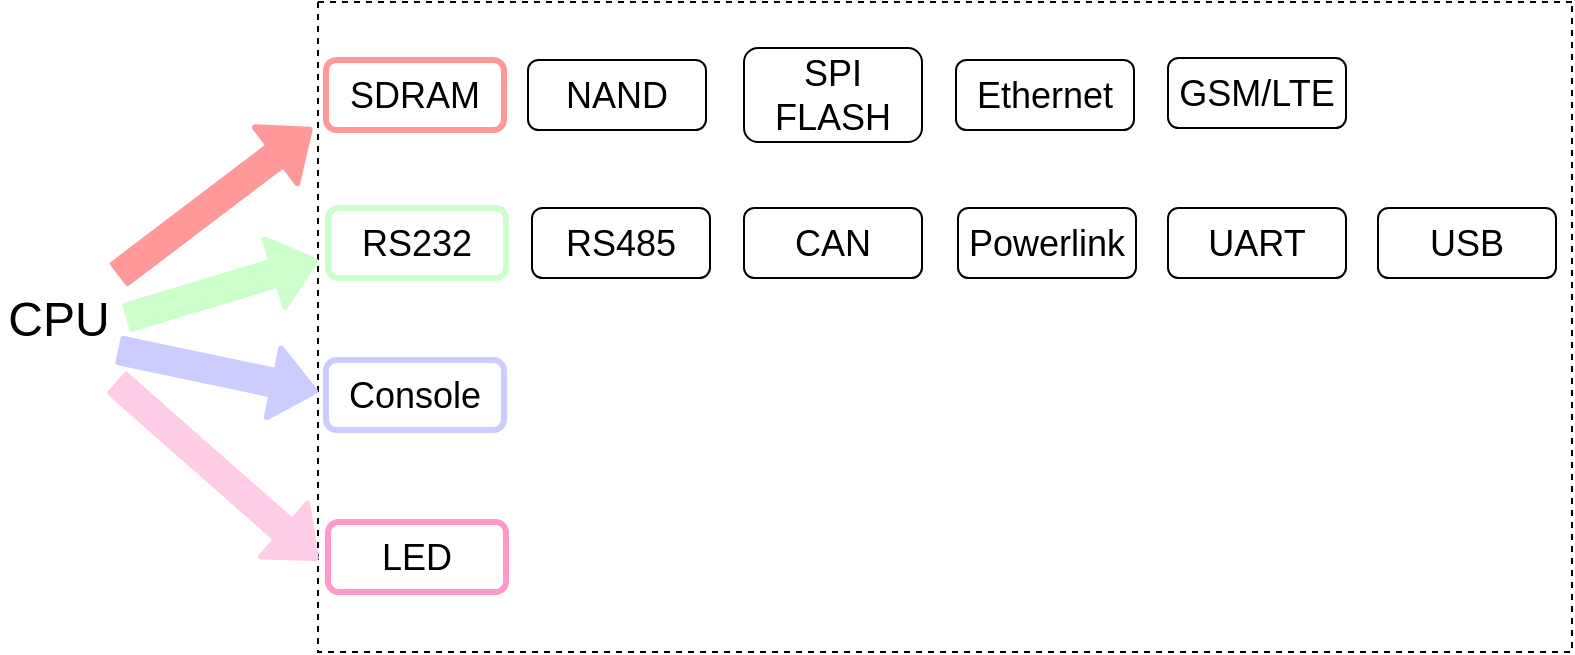 <mxfile version="14.8.3" type="github">
  <diagram id="prtHgNgQTEPvFCAcTncT" name="Page-1">
    <mxGraphModel dx="1038" dy="580" grid="0" gridSize="10" guides="1" tooltips="1" connect="1" arrows="1" fold="1" page="1" pageScale="1" pageWidth="827" pageHeight="1169" math="0" shadow="0">
      <root>
        <mxCell id="0" />
        <mxCell id="1" parent="0" />
        <mxCell id="QDorUryuChpiPlYEP7EL-2" value="&lt;font style=&quot;font-size: 24px&quot;&gt;CPU&lt;/font&gt;" style="rounded=1;whiteSpace=wrap;html=1;strokeWidth=0;opacity=0;" vertex="1" parent="1">
          <mxGeometry x="17" y="261" width="59" height="60" as="geometry" />
        </mxCell>
        <mxCell id="QDorUryuChpiPlYEP7EL-5" value="&lt;font style=&quot;font-size: 18px&quot;&gt;Console&lt;/font&gt;" style="rounded=1;whiteSpace=wrap;html=1;strokeWidth=3;strokeColor=#CCCCFF;" vertex="1" parent="1">
          <mxGeometry x="180" y="311" width="89" height="35" as="geometry" />
        </mxCell>
        <mxCell id="QDorUryuChpiPlYEP7EL-15" value="" style="swimlane;startSize=0;dashed=1;" vertex="1" parent="1">
          <mxGeometry x="176" y="132" width="627" height="325" as="geometry" />
        </mxCell>
        <mxCell id="QDorUryuChpiPlYEP7EL-16" value="&lt;font style=&quot;font-size: 18px&quot;&gt;LED&lt;/font&gt;" style="rounded=1;whiteSpace=wrap;html=1;strokeWidth=3;strokeColor=#FF99CC;" vertex="1" parent="QDorUryuChpiPlYEP7EL-15">
          <mxGeometry x="5" y="260" width="89" height="35" as="geometry" />
        </mxCell>
        <mxCell id="QDorUryuChpiPlYEP7EL-17" value="&lt;span style=&quot;font-size: 18px&quot;&gt;CAN&lt;/span&gt;" style="rounded=1;whiteSpace=wrap;html=1;strokeWidth=1;" vertex="1" parent="QDorUryuChpiPlYEP7EL-15">
          <mxGeometry x="213" y="103" width="89" height="35" as="geometry" />
        </mxCell>
        <mxCell id="QDorUryuChpiPlYEP7EL-18" value="&lt;span style=&quot;font-size: 18px&quot;&gt;RS232&lt;/span&gt;" style="rounded=1;whiteSpace=wrap;html=1;strokeWidth=3;strokeColor=#CCFFCC;" vertex="1" parent="QDorUryuChpiPlYEP7EL-15">
          <mxGeometry x="5" y="103" width="89" height="35" as="geometry" />
        </mxCell>
        <mxCell id="QDorUryuChpiPlYEP7EL-19" value="&lt;span style=&quot;font-size: 18px&quot;&gt;RS485&lt;/span&gt;" style="rounded=1;whiteSpace=wrap;html=1;strokeWidth=1;" vertex="1" parent="QDorUryuChpiPlYEP7EL-15">
          <mxGeometry x="107" y="103" width="89" height="35" as="geometry" />
        </mxCell>
        <mxCell id="QDorUryuChpiPlYEP7EL-20" value="&lt;span style=&quot;font-size: 18px&quot;&gt;Powerlink&lt;/span&gt;" style="rounded=1;whiteSpace=wrap;html=1;strokeWidth=1;" vertex="1" parent="QDorUryuChpiPlYEP7EL-15">
          <mxGeometry x="320" y="103" width="89" height="35" as="geometry" />
        </mxCell>
        <mxCell id="QDorUryuChpiPlYEP7EL-21" value="&lt;span style=&quot;font-size: 18px&quot;&gt;UART&lt;/span&gt;" style="rounded=1;whiteSpace=wrap;html=1;strokeWidth=1;" vertex="1" parent="QDorUryuChpiPlYEP7EL-15">
          <mxGeometry x="425" y="103" width="89" height="35" as="geometry" />
        </mxCell>
        <mxCell id="QDorUryuChpiPlYEP7EL-22" value="&lt;span style=&quot;font-size: 18px&quot;&gt;USB&lt;/span&gt;" style="rounded=1;whiteSpace=wrap;html=1;strokeWidth=1;" vertex="1" parent="QDorUryuChpiPlYEP7EL-15">
          <mxGeometry x="530" y="103" width="89" height="35" as="geometry" />
        </mxCell>
        <mxCell id="QDorUryuChpiPlYEP7EL-30" value="&lt;span style=&quot;font-size: 18px&quot;&gt;GSM/LTE&lt;/span&gt;" style="rounded=1;whiteSpace=wrap;html=1;strokeWidth=1;" vertex="1" parent="QDorUryuChpiPlYEP7EL-15">
          <mxGeometry x="425" y="28" width="89" height="35" as="geometry" />
        </mxCell>
        <mxCell id="QDorUryuChpiPlYEP7EL-23" value="&lt;span style=&quot;font-size: 18px&quot;&gt;SDRAM&lt;/span&gt;" style="rounded=1;whiteSpace=wrap;html=1;strokeWidth=3;strokeColor=#FF9999;" vertex="1" parent="1">
          <mxGeometry x="180" y="161" width="89" height="35" as="geometry" />
        </mxCell>
        <mxCell id="QDorUryuChpiPlYEP7EL-24" value="&lt;span style=&quot;font-size: 18px&quot;&gt;NAND&lt;/span&gt;" style="rounded=1;whiteSpace=wrap;html=1;strokeWidth=1;" vertex="1" parent="1">
          <mxGeometry x="281" y="161" width="89" height="35" as="geometry" />
        </mxCell>
        <mxCell id="QDorUryuChpiPlYEP7EL-25" value="&lt;span style=&quot;font-size: 18px&quot;&gt;SPI&lt;br&gt;FLASH&lt;br&gt;&lt;/span&gt;" style="rounded=1;whiteSpace=wrap;html=1;strokeWidth=1;" vertex="1" parent="1">
          <mxGeometry x="389" y="155" width="89" height="47" as="geometry" />
        </mxCell>
        <mxCell id="QDorUryuChpiPlYEP7EL-26" value="&lt;span style=&quot;font-size: 18px&quot;&gt;Ethernet&lt;/span&gt;" style="rounded=1;whiteSpace=wrap;html=1;strokeWidth=1;" vertex="1" parent="1">
          <mxGeometry x="495" y="161" width="89" height="35" as="geometry" />
        </mxCell>
        <mxCell id="QDorUryuChpiPlYEP7EL-43" value="" style="shape=flexArrow;endArrow=classic;html=1;strokeColor=#FF9999;strokeWidth=3;fillColor=#FF9999;" edge="1" parent="1" source="QDorUryuChpiPlYEP7EL-2">
          <mxGeometry width="50" height="50" relative="1" as="geometry">
            <mxPoint x="123" y="245" as="sourcePoint" />
            <mxPoint x="173" y="195" as="targetPoint" />
          </mxGeometry>
        </mxCell>
        <mxCell id="QDorUryuChpiPlYEP7EL-44" value="" style="shape=flexArrow;endArrow=classic;html=1;entryX=0;entryY=0.397;entryDx=0;entryDy=0;entryPerimeter=0;strokeColor=#CCFFCC;strokeWidth=3;fillColor=#CCFFCC;" edge="1" parent="1" target="QDorUryuChpiPlYEP7EL-15">
          <mxGeometry width="50" height="50" relative="1" as="geometry">
            <mxPoint x="80" y="290" as="sourcePoint" />
            <mxPoint x="148" y="283" as="targetPoint" />
          </mxGeometry>
        </mxCell>
        <mxCell id="QDorUryuChpiPlYEP7EL-45" value="" style="shape=flexArrow;endArrow=classic;html=1;entryX=0;entryY=0.6;entryDx=0;entryDy=0;entryPerimeter=0;strokeWidth=3;strokeColor=#CCCCFF;fillColor=#CCCCFF;" edge="1" parent="1" target="QDorUryuChpiPlYEP7EL-15">
          <mxGeometry width="50" height="50" relative="1" as="geometry">
            <mxPoint x="76" y="306" as="sourcePoint" />
            <mxPoint x="171" y="327" as="targetPoint" />
          </mxGeometry>
        </mxCell>
        <mxCell id="QDorUryuChpiPlYEP7EL-46" value="" style="shape=flexArrow;endArrow=classic;html=1;strokeWidth=3;strokeColor=#FFCCE6;fillColor=#FFCCE6;" edge="1" parent="1">
          <mxGeometry width="50" height="50" relative="1" as="geometry">
            <mxPoint x="75" y="322" as="sourcePoint" />
            <mxPoint x="176" y="411" as="targetPoint" />
          </mxGeometry>
        </mxCell>
      </root>
    </mxGraphModel>
  </diagram>
</mxfile>
